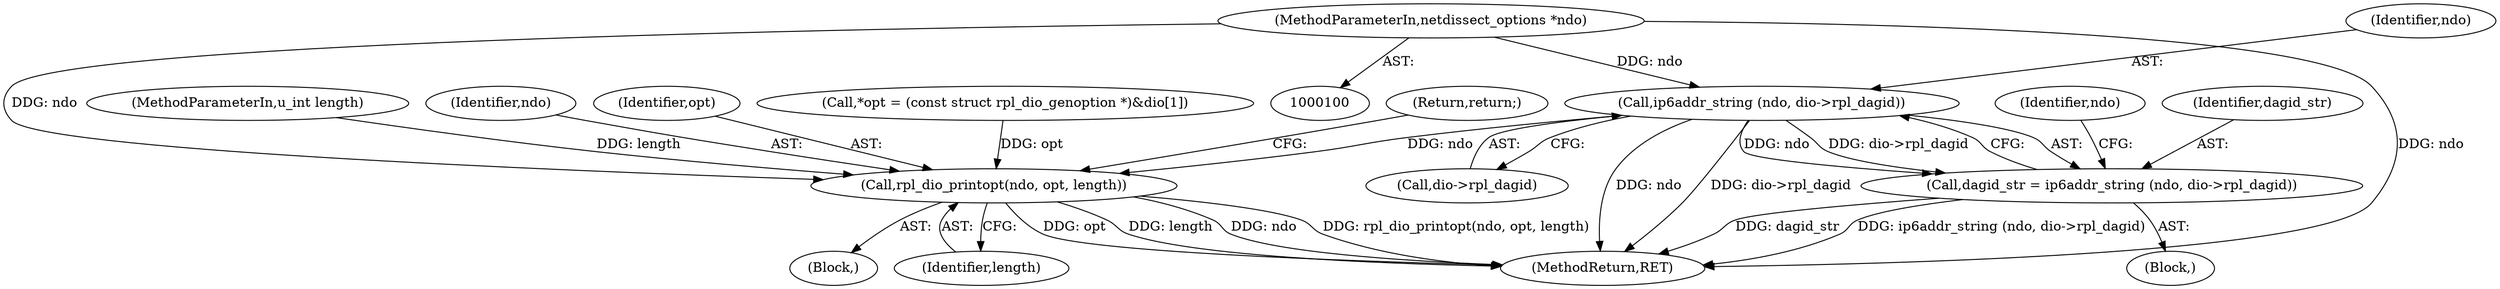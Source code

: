 digraph "0_tcpdump_d7505276842e85bfd067fa21cdb32b8a2dc3c5e4_7@pointer" {
"1000117" [label="(Call,ip6addr_string (ndo, dio->rpl_dagid))"];
"1000101" [label="(MethodParameterIn,netdissect_options *ndo)"];
"1000115" [label="(Call,dagid_str = ip6addr_string (ndo, dio->rpl_dagid))"];
"1000179" [label="(Call,rpl_dio_printopt(ndo, opt, length))"];
"1000192" [label="(MethodReturn,RET)"];
"1000104" [label="(Block,)"];
"1000169" [label="(Block,)"];
"1000117" [label="(Call,ip6addr_string (ndo, dio->rpl_dagid))"];
"1000183" [label="(Return,return;)"];
"1000180" [label="(Identifier,ndo)"];
"1000115" [label="(Call,dagid_str = ip6addr_string (ndo, dio->rpl_dagid))"];
"1000119" [label="(Call,dio->rpl_dagid)"];
"1000182" [label="(Identifier,length)"];
"1000179" [label="(Call,rpl_dio_printopt(ndo, opt, length))"];
"1000116" [label="(Identifier,dagid_str)"];
"1000101" [label="(MethodParameterIn,netdissect_options *ndo)"];
"1000118" [label="(Identifier,ndo)"];
"1000181" [label="(Identifier,opt)"];
"1000124" [label="(Identifier,ndo)"];
"1000171" [label="(Call,*opt = (const struct rpl_dio_genoption *)&dio[1])"];
"1000103" [label="(MethodParameterIn,u_int length)"];
"1000117" -> "1000115"  [label="AST: "];
"1000117" -> "1000119"  [label="CFG: "];
"1000118" -> "1000117"  [label="AST: "];
"1000119" -> "1000117"  [label="AST: "];
"1000115" -> "1000117"  [label="CFG: "];
"1000117" -> "1000192"  [label="DDG: ndo"];
"1000117" -> "1000192"  [label="DDG: dio->rpl_dagid"];
"1000117" -> "1000115"  [label="DDG: ndo"];
"1000117" -> "1000115"  [label="DDG: dio->rpl_dagid"];
"1000101" -> "1000117"  [label="DDG: ndo"];
"1000117" -> "1000179"  [label="DDG: ndo"];
"1000101" -> "1000100"  [label="AST: "];
"1000101" -> "1000192"  [label="DDG: ndo"];
"1000101" -> "1000179"  [label="DDG: ndo"];
"1000115" -> "1000104"  [label="AST: "];
"1000116" -> "1000115"  [label="AST: "];
"1000124" -> "1000115"  [label="CFG: "];
"1000115" -> "1000192"  [label="DDG: dagid_str"];
"1000115" -> "1000192"  [label="DDG: ip6addr_string (ndo, dio->rpl_dagid)"];
"1000179" -> "1000169"  [label="AST: "];
"1000179" -> "1000182"  [label="CFG: "];
"1000180" -> "1000179"  [label="AST: "];
"1000181" -> "1000179"  [label="AST: "];
"1000182" -> "1000179"  [label="AST: "];
"1000183" -> "1000179"  [label="CFG: "];
"1000179" -> "1000192"  [label="DDG: rpl_dio_printopt(ndo, opt, length)"];
"1000179" -> "1000192"  [label="DDG: opt"];
"1000179" -> "1000192"  [label="DDG: length"];
"1000179" -> "1000192"  [label="DDG: ndo"];
"1000171" -> "1000179"  [label="DDG: opt"];
"1000103" -> "1000179"  [label="DDG: length"];
}
